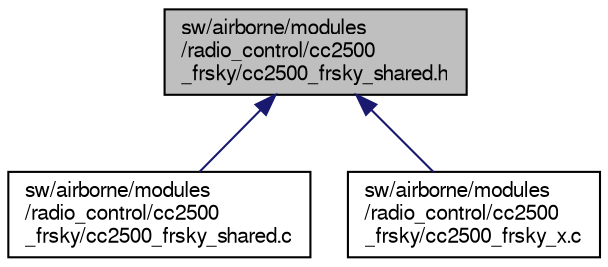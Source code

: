 digraph "sw/airborne/modules/radio_control/cc2500_frsky/cc2500_frsky_shared.h"
{
  edge [fontname="FreeSans",fontsize="10",labelfontname="FreeSans",labelfontsize="10"];
  node [fontname="FreeSans",fontsize="10",shape=record];
  Node1 [label="sw/airborne/modules\l/radio_control/cc2500\l_frsky/cc2500_frsky_shared.h",height=0.2,width=0.4,color="black", fillcolor="grey75", style="filled", fontcolor="black"];
  Node1 -> Node2 [dir="back",color="midnightblue",fontsize="10",style="solid",fontname="FreeSans"];
  Node2 [label="sw/airborne/modules\l/radio_control/cc2500\l_frsky/cc2500_frsky_shared.c",height=0.2,width=0.4,color="black", fillcolor="white", style="filled",URL="$cc2500__frsky__shared_8c.html"];
  Node1 -> Node3 [dir="back",color="midnightblue",fontsize="10",style="solid",fontname="FreeSans"];
  Node3 [label="sw/airborne/modules\l/radio_control/cc2500\l_frsky/cc2500_frsky_x.c",height=0.2,width=0.4,color="black", fillcolor="white", style="filled",URL="$cc2500__frsky__x_8c.html"];
}
